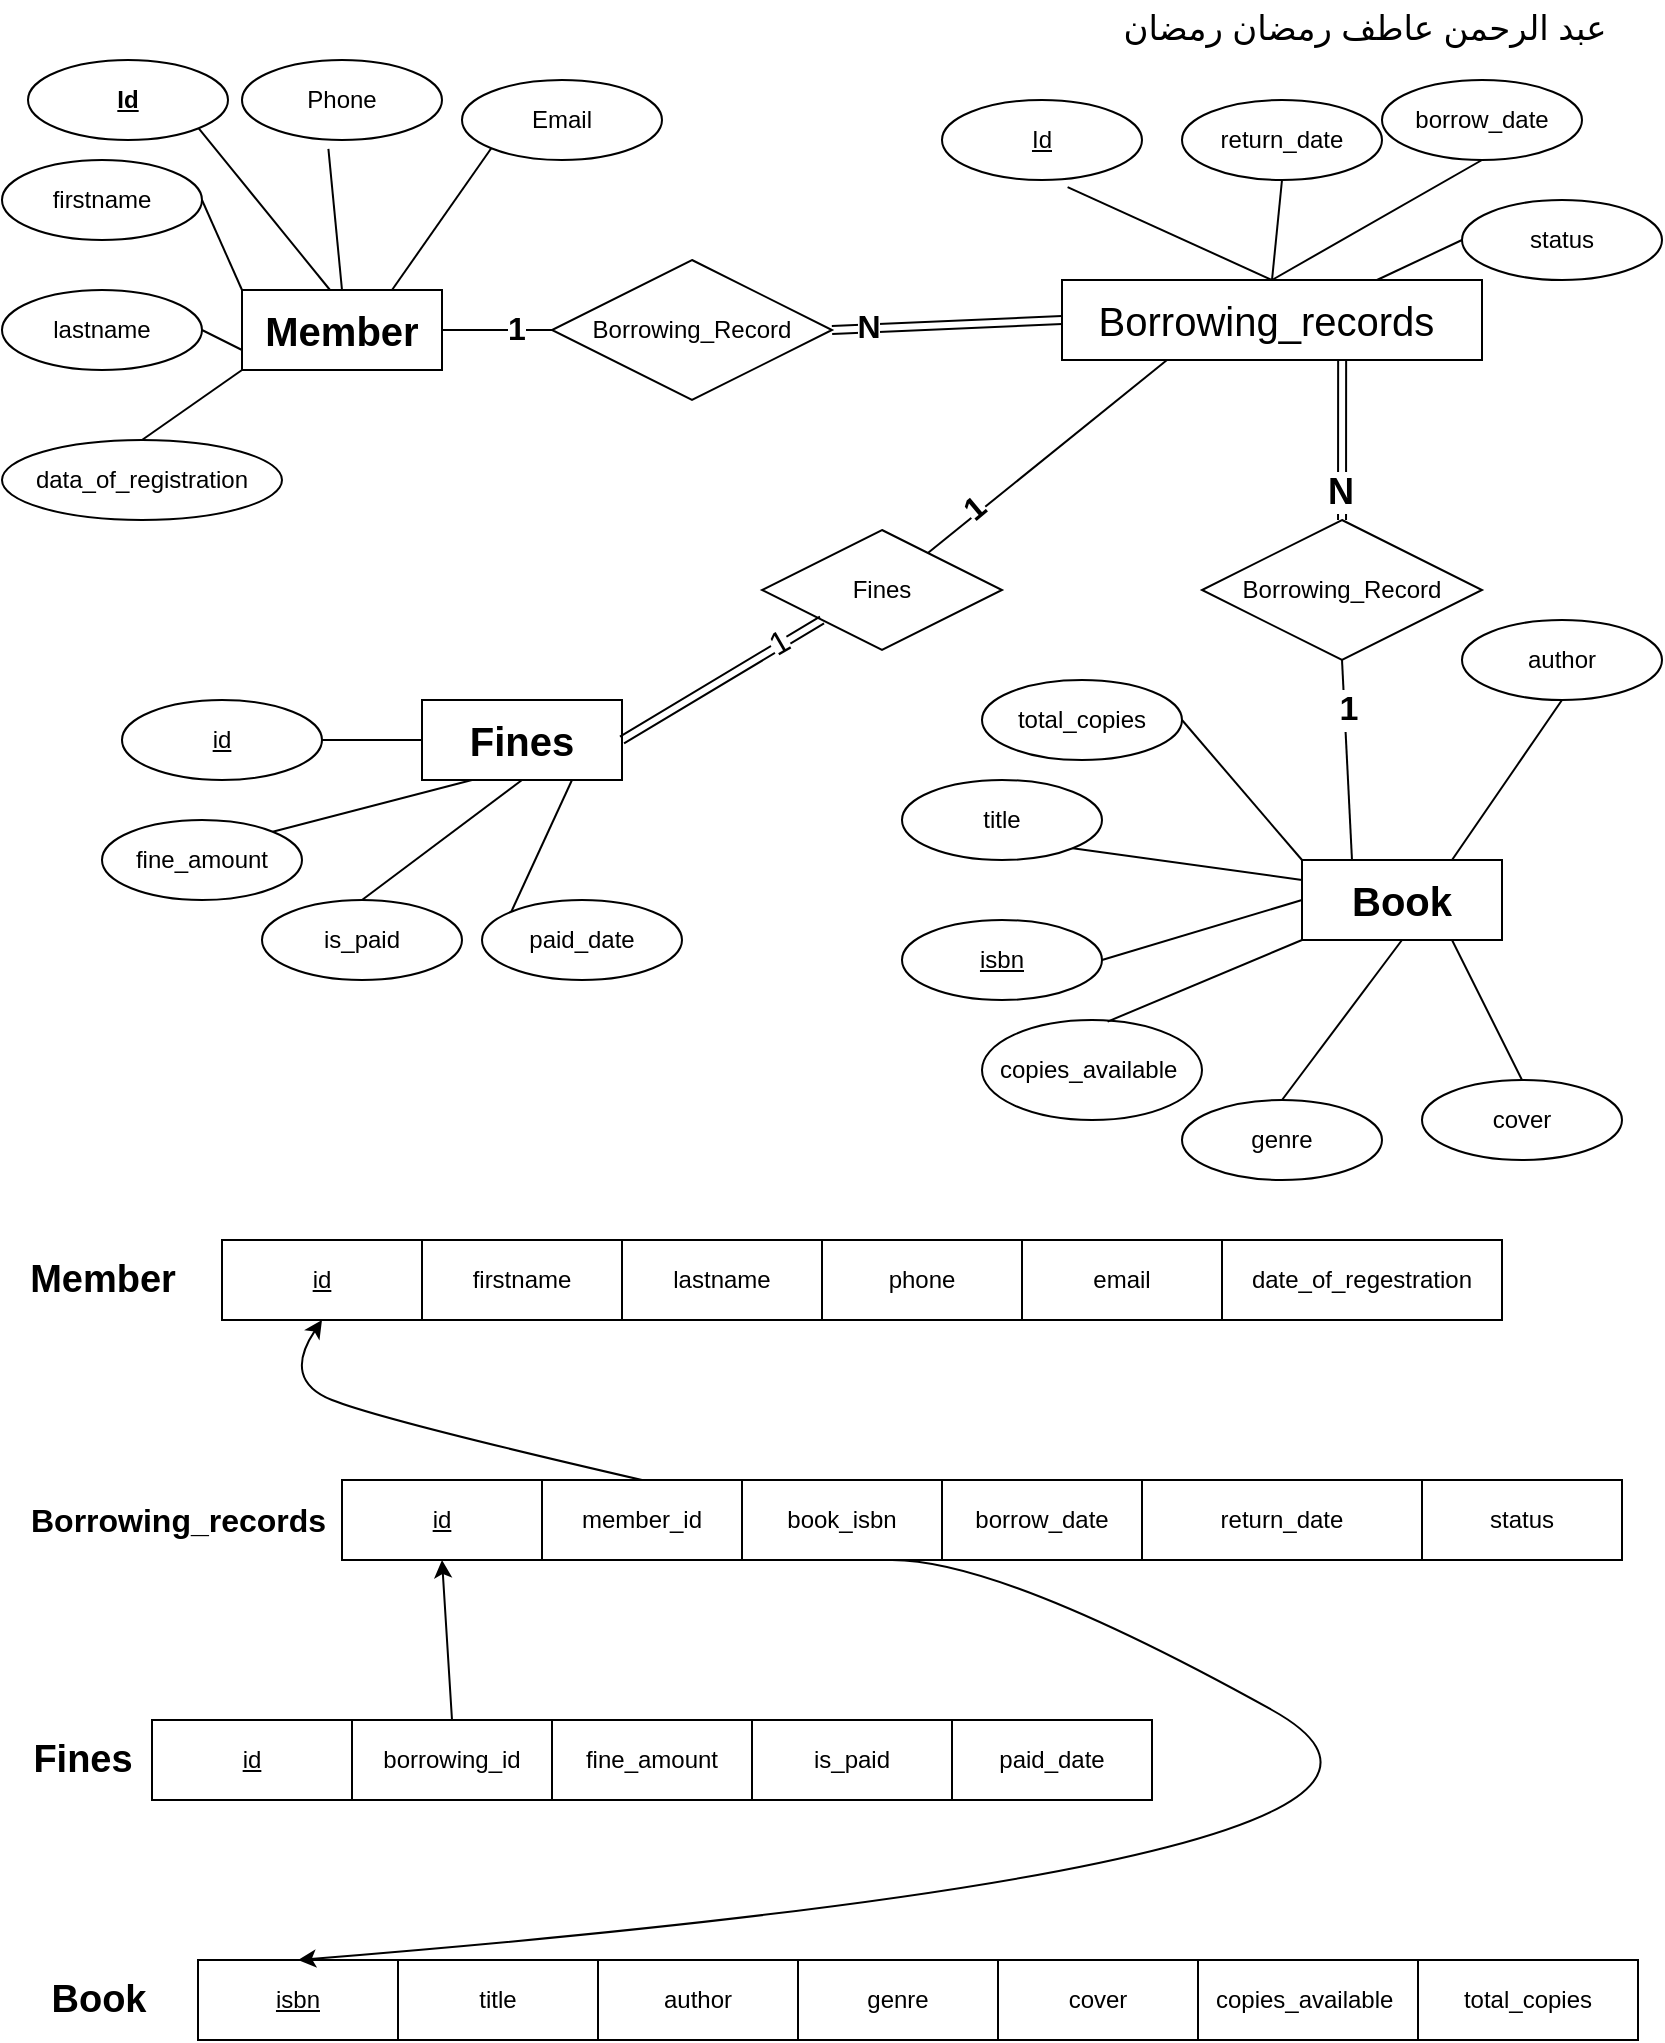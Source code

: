 <mxfile version="25.0.2">
  <diagram name="Page-1" id="QNCCJMBcyOuxx_6FLKVk">
    <mxGraphModel dx="1050" dy="629" grid="1" gridSize="10" guides="1" tooltips="1" connect="1" arrows="1" fold="1" page="1" pageScale="1" pageWidth="850" pageHeight="1100" math="0" shadow="0">
      <root>
        <mxCell id="0" />
        <mxCell id="1" parent="0" />
        <mxCell id="uxk_E3VfZ14eT021Ah-2-1" value="Member" style="whiteSpace=wrap;html=1;align=center;fontStyle=1;fontSize=20;" parent="1" vertex="1">
          <mxGeometry x="130" y="145" width="100" height="40" as="geometry" />
        </mxCell>
        <mxCell id="uxk_E3VfZ14eT021Ah-2-2" value="&lt;b style=&quot;&quot;&gt;&lt;u style=&quot;&quot;&gt;&lt;font&gt;Id&lt;/font&gt;&lt;/u&gt;&lt;/b&gt;" style="ellipse;whiteSpace=wrap;html=1;align=center;" parent="1" vertex="1">
          <mxGeometry x="23" y="30" width="100" height="40" as="geometry" />
        </mxCell>
        <mxCell id="uxk_E3VfZ14eT021Ah-2-3" value="firstname" style="ellipse;whiteSpace=wrap;html=1;align=center;" parent="1" vertex="1">
          <mxGeometry x="10" y="80" width="100" height="40" as="geometry" />
        </mxCell>
        <mxCell id="uxk_E3VfZ14eT021Ah-2-5" value="lastname" style="ellipse;whiteSpace=wrap;html=1;align=center;" parent="1" vertex="1">
          <mxGeometry x="10" y="145" width="100" height="40" as="geometry" />
        </mxCell>
        <mxCell id="uxk_E3VfZ14eT021Ah-2-9" value="Phone" style="ellipse;whiteSpace=wrap;html=1;align=center;" parent="1" vertex="1">
          <mxGeometry x="130" y="30" width="100" height="40" as="geometry" />
        </mxCell>
        <mxCell id="uxk_E3VfZ14eT021Ah-2-10" value="Email" style="ellipse;whiteSpace=wrap;html=1;align=center;" parent="1" vertex="1">
          <mxGeometry x="240" y="40" width="100" height="40" as="geometry" />
        </mxCell>
        <mxCell id="uxk_E3VfZ14eT021Ah-2-11" value="data_of_registration" style="ellipse;whiteSpace=wrap;html=1;align=center;" parent="1" vertex="1">
          <mxGeometry x="10" y="220" width="140" height="40" as="geometry" />
        </mxCell>
        <mxCell id="uxk_E3VfZ14eT021Ah-2-13" value="" style="endArrow=none;html=1;rounded=0;exitX=0;exitY=1;exitDx=0;exitDy=0;entryX=0.5;entryY=0;entryDx=0;entryDy=0;" parent="1" source="uxk_E3VfZ14eT021Ah-2-1" target="uxk_E3VfZ14eT021Ah-2-11" edge="1">
          <mxGeometry width="50" height="50" relative="1" as="geometry">
            <mxPoint x="400" y="170" as="sourcePoint" />
            <mxPoint x="450" y="120" as="targetPoint" />
          </mxGeometry>
        </mxCell>
        <mxCell id="uxk_E3VfZ14eT021Ah-2-14" value="" style="endArrow=none;html=1;rounded=0;exitX=1;exitY=0.5;exitDx=0;exitDy=0;entryX=0;entryY=0.75;entryDx=0;entryDy=0;" parent="1" source="uxk_E3VfZ14eT021Ah-2-5" target="uxk_E3VfZ14eT021Ah-2-1" edge="1">
          <mxGeometry width="50" height="50" relative="1" as="geometry">
            <mxPoint x="400" y="170" as="sourcePoint" />
            <mxPoint x="450" y="120" as="targetPoint" />
          </mxGeometry>
        </mxCell>
        <mxCell id="uxk_E3VfZ14eT021Ah-2-15" value="" style="endArrow=none;html=1;rounded=0;entryX=1;entryY=0.5;entryDx=0;entryDy=0;exitX=0;exitY=0;exitDx=0;exitDy=0;" parent="1" source="uxk_E3VfZ14eT021Ah-2-1" target="uxk_E3VfZ14eT021Ah-2-3" edge="1">
          <mxGeometry width="50" height="50" relative="1" as="geometry">
            <mxPoint x="400" y="170" as="sourcePoint" />
            <mxPoint x="450" y="120" as="targetPoint" />
          </mxGeometry>
        </mxCell>
        <mxCell id="uxk_E3VfZ14eT021Ah-2-16" value="" style="endArrow=none;html=1;rounded=0;exitX=1;exitY=1;exitDx=0;exitDy=0;entryX=0.44;entryY=0;entryDx=0;entryDy=0;entryPerimeter=0;" parent="1" source="uxk_E3VfZ14eT021Ah-2-2" target="uxk_E3VfZ14eT021Ah-2-1" edge="1">
          <mxGeometry width="50" height="50" relative="1" as="geometry">
            <mxPoint x="400" y="170" as="sourcePoint" />
            <mxPoint x="450" y="120" as="targetPoint" />
          </mxGeometry>
        </mxCell>
        <mxCell id="uxk_E3VfZ14eT021Ah-2-17" value="" style="endArrow=none;html=1;rounded=0;entryX=0.432;entryY=1.11;entryDx=0;entryDy=0;entryPerimeter=0;exitX=0.5;exitY=0;exitDx=0;exitDy=0;" parent="1" source="uxk_E3VfZ14eT021Ah-2-1" target="uxk_E3VfZ14eT021Ah-2-9" edge="1">
          <mxGeometry width="50" height="50" relative="1" as="geometry">
            <mxPoint x="400" y="170" as="sourcePoint" />
            <mxPoint x="450" y="120" as="targetPoint" />
          </mxGeometry>
        </mxCell>
        <mxCell id="uxk_E3VfZ14eT021Ah-2-18" value="" style="endArrow=none;html=1;rounded=0;entryX=0;entryY=1;entryDx=0;entryDy=0;exitX=0.75;exitY=0;exitDx=0;exitDy=0;" parent="1" source="uxk_E3VfZ14eT021Ah-2-1" target="uxk_E3VfZ14eT021Ah-2-10" edge="1">
          <mxGeometry width="50" height="50" relative="1" as="geometry">
            <mxPoint x="400" y="170" as="sourcePoint" />
            <mxPoint x="450" y="120" as="targetPoint" />
          </mxGeometry>
        </mxCell>
        <mxCell id="uxk_E3VfZ14eT021Ah-2-32" value="Book" style="whiteSpace=wrap;html=1;align=center;fontStyle=1;fontSize=20;" parent="1" vertex="1">
          <mxGeometry x="660" y="430" width="100" height="40" as="geometry" />
        </mxCell>
        <mxCell id="uxk_E3VfZ14eT021Ah-2-33" value="isbn" style="ellipse;whiteSpace=wrap;html=1;align=center;fontStyle=4;" parent="1" vertex="1">
          <mxGeometry x="460" y="460" width="100" height="40" as="geometry" />
        </mxCell>
        <mxCell id="uxk_E3VfZ14eT021Ah-2-35" value="title" style="ellipse;whiteSpace=wrap;html=1;align=center;" parent="1" vertex="1">
          <mxGeometry x="460" y="390" width="100" height="40" as="geometry" />
        </mxCell>
        <mxCell id="uxk_E3VfZ14eT021Ah-2-36" value="author" style="ellipse;whiteSpace=wrap;html=1;align=center;" parent="1" vertex="1">
          <mxGeometry x="740" y="310" width="100" height="40" as="geometry" />
        </mxCell>
        <mxCell id="uxk_E3VfZ14eT021Ah-2-37" value="genre" style="ellipse;whiteSpace=wrap;html=1;align=center;" parent="1" vertex="1">
          <mxGeometry x="600" y="550" width="100" height="40" as="geometry" />
        </mxCell>
        <mxCell id="uxk_E3VfZ14eT021Ah-2-38" value="cover" style="ellipse;whiteSpace=wrap;html=1;align=center;" parent="1" vertex="1">
          <mxGeometry x="720" y="540" width="100" height="40" as="geometry" />
        </mxCell>
        <mxCell id="uxk_E3VfZ14eT021Ah-2-39" value="copies_available&amp;nbsp;" style="ellipse;whiteSpace=wrap;html=1;align=center;" parent="1" vertex="1">
          <mxGeometry x="500" y="510" width="110" height="50" as="geometry" />
        </mxCell>
        <mxCell id="uxk_E3VfZ14eT021Ah-2-40" value="total_copies" style="ellipse;whiteSpace=wrap;html=1;align=center;" parent="1" vertex="1">
          <mxGeometry x="500" y="340" width="100" height="40" as="geometry" />
        </mxCell>
        <mxCell id="uxk_E3VfZ14eT021Ah-2-41" value="" style="endArrow=none;html=1;rounded=0;entryX=0.5;entryY=0;entryDx=0;entryDy=0;exitX=0.75;exitY=1;exitDx=0;exitDy=0;" parent="1" source="uxk_E3VfZ14eT021Ah-2-32" target="uxk_E3VfZ14eT021Ah-2-38" edge="1">
          <mxGeometry width="50" height="50" relative="1" as="geometry">
            <mxPoint x="450" y="290" as="sourcePoint" />
            <mxPoint x="500" y="240" as="targetPoint" />
          </mxGeometry>
        </mxCell>
        <mxCell id="uxk_E3VfZ14eT021Ah-2-42" value="" style="endArrow=none;html=1;rounded=0;entryX=0.5;entryY=0;entryDx=0;entryDy=0;exitX=0.5;exitY=1;exitDx=0;exitDy=0;" parent="1" source="uxk_E3VfZ14eT021Ah-2-32" target="uxk_E3VfZ14eT021Ah-2-37" edge="1">
          <mxGeometry width="50" height="50" relative="1" as="geometry">
            <mxPoint x="450" y="290" as="sourcePoint" />
            <mxPoint x="500" y="240" as="targetPoint" />
          </mxGeometry>
        </mxCell>
        <mxCell id="uxk_E3VfZ14eT021Ah-2-43" value="" style="endArrow=none;html=1;rounded=0;entryX=0.5;entryY=1;entryDx=0;entryDy=0;exitX=0.75;exitY=0;exitDx=0;exitDy=0;" parent="1" source="uxk_E3VfZ14eT021Ah-2-32" target="uxk_E3VfZ14eT021Ah-2-36" edge="1">
          <mxGeometry width="50" height="50" relative="1" as="geometry">
            <mxPoint x="730" y="428" as="sourcePoint" />
            <mxPoint x="500" y="240" as="targetPoint" />
          </mxGeometry>
        </mxCell>
        <mxCell id="uxk_E3VfZ14eT021Ah-2-44" value="" style="endArrow=none;html=1;rounded=0;entryX=1;entryY=0.5;entryDx=0;entryDy=0;exitX=0;exitY=0.5;exitDx=0;exitDy=0;" parent="1" source="uxk_E3VfZ14eT021Ah-2-32" target="uxk_E3VfZ14eT021Ah-2-33" edge="1">
          <mxGeometry width="50" height="50" relative="1" as="geometry">
            <mxPoint x="450" y="290" as="sourcePoint" />
            <mxPoint x="500" y="240" as="targetPoint" />
          </mxGeometry>
        </mxCell>
        <mxCell id="uxk_E3VfZ14eT021Ah-2-45" value="" style="endArrow=none;html=1;rounded=0;entryX=1;entryY=1;entryDx=0;entryDy=0;exitX=0;exitY=0.25;exitDx=0;exitDy=0;" parent="1" source="uxk_E3VfZ14eT021Ah-2-32" target="uxk_E3VfZ14eT021Ah-2-35" edge="1">
          <mxGeometry width="50" height="50" relative="1" as="geometry">
            <mxPoint x="450" y="290" as="sourcePoint" />
            <mxPoint x="500" y="240" as="targetPoint" />
          </mxGeometry>
        </mxCell>
        <mxCell id="uxk_E3VfZ14eT021Ah-2-46" value="" style="endArrow=none;html=1;rounded=0;entryX=1;entryY=0.5;entryDx=0;entryDy=0;exitX=0;exitY=0;exitDx=0;exitDy=0;" parent="1" source="uxk_E3VfZ14eT021Ah-2-32" target="uxk_E3VfZ14eT021Ah-2-40" edge="1">
          <mxGeometry width="50" height="50" relative="1" as="geometry">
            <mxPoint x="450" y="290" as="sourcePoint" />
            <mxPoint x="500" y="240" as="targetPoint" />
          </mxGeometry>
        </mxCell>
        <mxCell id="uxk_E3VfZ14eT021Ah-2-47" value="" style="endArrow=none;html=1;rounded=0;entryX=0;entryY=1;entryDx=0;entryDy=0;exitX=0.571;exitY=0.016;exitDx=0;exitDy=0;exitPerimeter=0;" parent="1" source="uxk_E3VfZ14eT021Ah-2-39" target="uxk_E3VfZ14eT021Ah-2-32" edge="1">
          <mxGeometry width="50" height="50" relative="1" as="geometry">
            <mxPoint x="450" y="290" as="sourcePoint" />
            <mxPoint x="500" y="240" as="targetPoint" />
          </mxGeometry>
        </mxCell>
        <mxCell id="uxk_E3VfZ14eT021Ah-2-48" value="&lt;span style=&quot;font-size: 20px;&quot;&gt;Borrowing_records&amp;nbsp;&lt;/span&gt;" style="whiteSpace=wrap;html=1;align=center;" parent="1" vertex="1">
          <mxGeometry x="540" y="140" width="210" height="40" as="geometry" />
        </mxCell>
        <mxCell id="uxk_E3VfZ14eT021Ah-2-49" value="Id" style="ellipse;whiteSpace=wrap;html=1;align=center;fontStyle=4;" parent="1" vertex="1">
          <mxGeometry x="480" y="50" width="100" height="40" as="geometry" />
        </mxCell>
        <mxCell id="uxk_E3VfZ14eT021Ah-2-50" value="borrow_date" style="ellipse;whiteSpace=wrap;html=1;align=center;" parent="1" vertex="1">
          <mxGeometry x="700" y="40" width="100" height="40" as="geometry" />
        </mxCell>
        <mxCell id="uxk_E3VfZ14eT021Ah-2-51" value="return_date" style="ellipse;whiteSpace=wrap;html=1;align=center;" parent="1" vertex="1">
          <mxGeometry x="600" y="50" width="100" height="40" as="geometry" />
        </mxCell>
        <mxCell id="uxk_E3VfZ14eT021Ah-2-52" value="status" style="ellipse;whiteSpace=wrap;html=1;align=center;" parent="1" vertex="1">
          <mxGeometry x="740" y="100" width="100" height="40" as="geometry" />
        </mxCell>
        <mxCell id="uxk_E3VfZ14eT021Ah-2-53" value="" style="endArrow=none;html=1;rounded=0;exitX=0.5;exitY=1;exitDx=0;exitDy=0;entryX=0.5;entryY=0;entryDx=0;entryDy=0;" parent="1" source="uxk_E3VfZ14eT021Ah-2-50" target="uxk_E3VfZ14eT021Ah-2-48" edge="1">
          <mxGeometry width="50" height="50" relative="1" as="geometry">
            <mxPoint x="450" y="290" as="sourcePoint" />
            <mxPoint x="500" y="240" as="targetPoint" />
          </mxGeometry>
        </mxCell>
        <mxCell id="uxk_E3VfZ14eT021Ah-2-54" value="" style="endArrow=none;html=1;rounded=0;entryX=0.5;entryY=1;entryDx=0;entryDy=0;exitX=0.5;exitY=0;exitDx=0;exitDy=0;" parent="1" source="uxk_E3VfZ14eT021Ah-2-48" target="uxk_E3VfZ14eT021Ah-2-51" edge="1">
          <mxGeometry width="50" height="50" relative="1" as="geometry">
            <mxPoint x="500" y="240" as="sourcePoint" />
            <mxPoint x="500" y="240" as="targetPoint" />
          </mxGeometry>
        </mxCell>
        <mxCell id="uxk_E3VfZ14eT021Ah-2-55" value="" style="endArrow=none;html=1;rounded=0;exitX=0;exitY=0.5;exitDx=0;exitDy=0;entryX=0.75;entryY=0;entryDx=0;entryDy=0;" parent="1" source="uxk_E3VfZ14eT021Ah-2-52" target="uxk_E3VfZ14eT021Ah-2-48" edge="1">
          <mxGeometry width="50" height="50" relative="1" as="geometry">
            <mxPoint x="450" y="290" as="sourcePoint" />
            <mxPoint x="500" y="290" as="targetPoint" />
          </mxGeometry>
        </mxCell>
        <mxCell id="uxk_E3VfZ14eT021Ah-2-56" value="" style="endArrow=none;html=1;rounded=0;entryX=0.628;entryY=1.09;entryDx=0;entryDy=0;entryPerimeter=0;exitX=0.5;exitY=0;exitDx=0;exitDy=0;" parent="1" source="uxk_E3VfZ14eT021Ah-2-48" target="uxk_E3VfZ14eT021Ah-2-49" edge="1">
          <mxGeometry width="50" height="50" relative="1" as="geometry">
            <mxPoint x="450" y="290" as="sourcePoint" />
            <mxPoint x="500" y="240" as="targetPoint" />
          </mxGeometry>
        </mxCell>
        <mxCell id="uxk_E3VfZ14eT021Ah-2-57" value="Borrowing_Record" style="shape=rhombus;perimeter=rhombusPerimeter;whiteSpace=wrap;html=1;align=center;" parent="1" vertex="1">
          <mxGeometry x="285" y="130" width="140" height="70" as="geometry" />
        </mxCell>
        <mxCell id="uxk_E3VfZ14eT021Ah-2-58" value="" style="endArrow=none;html=1;rounded=0;exitX=1;exitY=0.5;exitDx=0;exitDy=0;entryX=0;entryY=0.5;entryDx=0;entryDy=0;" parent="1" source="uxk_E3VfZ14eT021Ah-2-1" target="uxk_E3VfZ14eT021Ah-2-57" edge="1">
          <mxGeometry relative="1" as="geometry">
            <mxPoint x="400" y="340" as="sourcePoint" />
            <mxPoint x="560" y="340" as="targetPoint" />
          </mxGeometry>
        </mxCell>
        <mxCell id="uxk_E3VfZ14eT021Ah-2-87" value="&lt;font style=&quot;font-size: 16px;&quot;&gt;&lt;b&gt;1&lt;/b&gt;&lt;/font&gt;" style="edgeLabel;html=1;align=center;verticalAlign=middle;resizable=0;points=[];" parent="uxk_E3VfZ14eT021Ah-2-58" vertex="1" connectable="0">
          <mxGeometry x="0.338" y="1" relative="1" as="geometry">
            <mxPoint as="offset" />
          </mxGeometry>
        </mxCell>
        <mxCell id="uxk_E3VfZ14eT021Ah-2-60" value="" style="shape=link;html=1;rounded=0;exitX=0;exitY=0.5;exitDx=0;exitDy=0;entryX=1;entryY=0.5;entryDx=0;entryDy=0;" parent="1" source="uxk_E3VfZ14eT021Ah-2-48" target="uxk_E3VfZ14eT021Ah-2-57" edge="1">
          <mxGeometry relative="1" as="geometry">
            <mxPoint x="400" y="330" as="sourcePoint" />
            <mxPoint x="560" y="330" as="targetPoint" />
          </mxGeometry>
        </mxCell>
        <mxCell id="uxk_E3VfZ14eT021Ah-2-86" value="&lt;font style=&quot;font-size: 16px;&quot;&gt;&lt;b&gt;N&lt;/b&gt;&lt;/font&gt;" style="edgeLabel;html=1;align=center;verticalAlign=middle;resizable=0;points=[];" parent="uxk_E3VfZ14eT021Ah-2-60" vertex="1" connectable="0">
          <mxGeometry x="0.689" y="-1" relative="1" as="geometry">
            <mxPoint as="offset" />
          </mxGeometry>
        </mxCell>
        <mxCell id="uxk_E3VfZ14eT021Ah-2-62" value="Borrowing_Record" style="shape=rhombus;perimeter=rhombusPerimeter;whiteSpace=wrap;html=1;align=center;direction=east;" parent="1" vertex="1">
          <mxGeometry x="610" y="260" width="140" height="70" as="geometry" />
        </mxCell>
        <mxCell id="uxk_E3VfZ14eT021Ah-2-64" value="" style="resizable=0;html=1;whiteSpace=wrap;align=right;verticalAlign=bottom;rotation=95;" parent="1" connectable="0" vertex="1">
          <mxGeometry x="660.004" y="249.999" as="geometry" />
        </mxCell>
        <mxCell id="uxk_E3VfZ14eT021Ah-2-65" value="" style="endArrow=none;html=1;rounded=0;entryX=0.25;entryY=0;entryDx=0;entryDy=0;exitX=0.5;exitY=1;exitDx=0;exitDy=0;" parent="1" source="uxk_E3VfZ14eT021Ah-2-62" target="uxk_E3VfZ14eT021Ah-2-32" edge="1">
          <mxGeometry relative="1" as="geometry">
            <mxPoint x="702.5" y="280" as="sourcePoint" />
            <mxPoint x="737.5" y="182.5" as="targetPoint" />
          </mxGeometry>
        </mxCell>
        <mxCell id="uxk_E3VfZ14eT021Ah-2-89" value="&lt;font style=&quot;font-size: 17px;&quot;&gt;&lt;b&gt;1&lt;/b&gt;&lt;/font&gt;" style="edgeLabel;html=1;align=center;verticalAlign=middle;resizable=0;points=[];" parent="uxk_E3VfZ14eT021Ah-2-65" vertex="1" connectable="0">
          <mxGeometry x="-0.502" y="2" relative="1" as="geometry">
            <mxPoint as="offset" />
          </mxGeometry>
        </mxCell>
        <mxCell id="uxk_E3VfZ14eT021Ah-2-66" value="" style="shape=link;html=1;rounded=0;exitX=0.667;exitY=1;exitDx=0;exitDy=0;exitPerimeter=0;" parent="1" source="uxk_E3VfZ14eT021Ah-2-48" target="uxk_E3VfZ14eT021Ah-2-62" edge="1">
          <mxGeometry relative="1" as="geometry">
            <mxPoint x="400" y="290" as="sourcePoint" />
            <mxPoint x="560" y="290" as="targetPoint" />
          </mxGeometry>
        </mxCell>
        <mxCell id="uxk_E3VfZ14eT021Ah-2-88" value="&lt;font style=&quot;font-size: 18px;&quot;&gt;&lt;b&gt;N&lt;/b&gt;&lt;/font&gt;" style="edgeLabel;html=1;align=center;verticalAlign=middle;resizable=0;points=[];" parent="uxk_E3VfZ14eT021Ah-2-66" vertex="1" connectable="0">
          <mxGeometry x="0.645" y="-1" relative="1" as="geometry">
            <mxPoint as="offset" />
          </mxGeometry>
        </mxCell>
        <mxCell id="uxk_E3VfZ14eT021Ah-2-68" value="Fines" style="whiteSpace=wrap;html=1;align=center;fontStyle=1;fontSize=20;" parent="1" vertex="1">
          <mxGeometry x="220" y="350" width="100" height="40" as="geometry" />
        </mxCell>
        <mxCell id="uxk_E3VfZ14eT021Ah-2-69" value="id" style="ellipse;whiteSpace=wrap;html=1;align=center;fontStyle=4;" parent="1" vertex="1">
          <mxGeometry x="70" y="350" width="100" height="40" as="geometry" />
        </mxCell>
        <mxCell id="uxk_E3VfZ14eT021Ah-2-71" value="paid_date" style="ellipse;whiteSpace=wrap;html=1;align=center;" parent="1" vertex="1">
          <mxGeometry x="250" y="450" width="100" height="40" as="geometry" />
        </mxCell>
        <mxCell id="uxk_E3VfZ14eT021Ah-2-72" value="is_paid" style="ellipse;whiteSpace=wrap;html=1;align=center;" parent="1" vertex="1">
          <mxGeometry x="140" y="450" width="100" height="40" as="geometry" />
        </mxCell>
        <mxCell id="uxk_E3VfZ14eT021Ah-2-73" value="fine_amount" style="ellipse;whiteSpace=wrap;html=1;align=center;" parent="1" vertex="1">
          <mxGeometry x="60" y="410" width="100" height="40" as="geometry" />
        </mxCell>
        <mxCell id="uxk_E3VfZ14eT021Ah-2-74" value="" style="endArrow=none;html=1;rounded=0;entryX=0;entryY=0;entryDx=0;entryDy=0;exitX=0.75;exitY=1;exitDx=0;exitDy=0;" parent="1" source="uxk_E3VfZ14eT021Ah-2-68" target="uxk_E3VfZ14eT021Ah-2-71" edge="1">
          <mxGeometry width="50" height="50" relative="1" as="geometry">
            <mxPoint x="430" y="380" as="sourcePoint" />
            <mxPoint x="480" y="330" as="targetPoint" />
          </mxGeometry>
        </mxCell>
        <mxCell id="uxk_E3VfZ14eT021Ah-2-75" value="" style="endArrow=none;html=1;rounded=0;entryX=0.5;entryY=0;entryDx=0;entryDy=0;exitX=0.5;exitY=1;exitDx=0;exitDy=0;" parent="1" source="uxk_E3VfZ14eT021Ah-2-68" target="uxk_E3VfZ14eT021Ah-2-72" edge="1">
          <mxGeometry width="50" height="50" relative="1" as="geometry">
            <mxPoint x="430" y="380" as="sourcePoint" />
            <mxPoint x="480" y="330" as="targetPoint" />
          </mxGeometry>
        </mxCell>
        <mxCell id="uxk_E3VfZ14eT021Ah-2-76" value="" style="endArrow=none;html=1;rounded=0;entryX=0.25;entryY=1;entryDx=0;entryDy=0;exitX=1;exitY=0;exitDx=0;exitDy=0;" parent="1" source="uxk_E3VfZ14eT021Ah-2-73" target="uxk_E3VfZ14eT021Ah-2-68" edge="1">
          <mxGeometry width="50" height="50" relative="1" as="geometry">
            <mxPoint x="120" y="440" as="sourcePoint" />
            <mxPoint x="480" y="330" as="targetPoint" />
          </mxGeometry>
        </mxCell>
        <mxCell id="uxk_E3VfZ14eT021Ah-2-77" value="" style="endArrow=none;html=1;rounded=0;exitX=1;exitY=0.5;exitDx=0;exitDy=0;entryX=0;entryY=0.5;entryDx=0;entryDy=0;" parent="1" source="uxk_E3VfZ14eT021Ah-2-69" target="uxk_E3VfZ14eT021Ah-2-68" edge="1">
          <mxGeometry width="50" height="50" relative="1" as="geometry">
            <mxPoint x="430" y="380" as="sourcePoint" />
            <mxPoint x="480" y="330" as="targetPoint" />
          </mxGeometry>
        </mxCell>
        <mxCell id="uxk_E3VfZ14eT021Ah-2-79" value="Fines" style="shape=rhombus;perimeter=rhombusPerimeter;whiteSpace=wrap;html=1;align=center;" parent="1" vertex="1">
          <mxGeometry x="390" y="265" width="120" height="60" as="geometry" />
        </mxCell>
        <mxCell id="uxk_E3VfZ14eT021Ah-2-80" value="" style="shape=link;html=1;rounded=0;exitX=1;exitY=0.5;exitDx=0;exitDy=0;entryX=0;entryY=1;entryDx=0;entryDy=0;" parent="1" source="uxk_E3VfZ14eT021Ah-2-68" target="uxk_E3VfZ14eT021Ah-2-79" edge="1">
          <mxGeometry relative="1" as="geometry">
            <mxPoint x="380" y="350" as="sourcePoint" />
            <mxPoint x="540" y="350" as="targetPoint" />
          </mxGeometry>
        </mxCell>
        <mxCell id="uxk_E3VfZ14eT021Ah-2-85" value="&lt;font style=&quot;font-size: 16px;&quot;&gt;1&lt;/font&gt;" style="edgeLabel;html=1;align=center;verticalAlign=middle;resizable=0;points=[];rotation=-30;" parent="uxk_E3VfZ14eT021Ah-2-80" vertex="1" connectable="0">
          <mxGeometry x="0.575" y="2" relative="1" as="geometry">
            <mxPoint as="offset" />
          </mxGeometry>
        </mxCell>
        <mxCell id="uxk_E3VfZ14eT021Ah-2-82" value="" style="endArrow=none;html=1;rounded=0;entryX=0.25;entryY=1;entryDx=0;entryDy=0;" parent="1" source="uxk_E3VfZ14eT021Ah-2-79" target="uxk_E3VfZ14eT021Ah-2-48" edge="1">
          <mxGeometry relative="1" as="geometry">
            <mxPoint x="380" y="350" as="sourcePoint" />
            <mxPoint x="540" y="350" as="targetPoint" />
          </mxGeometry>
        </mxCell>
        <mxCell id="uxk_E3VfZ14eT021Ah-2-83" value="&lt;font style=&quot;font-size: 16px;&quot;&gt;&lt;b&gt;1&lt;/b&gt;&lt;/font&gt;" style="edgeLabel;html=1;align=center;verticalAlign=middle;resizable=0;points=[];rotation=-40;" parent="uxk_E3VfZ14eT021Ah-2-82" vertex="1" connectable="0">
          <mxGeometry x="-0.592" y="3" relative="1" as="geometry">
            <mxPoint as="offset" />
          </mxGeometry>
        </mxCell>
        <mxCell id="HvZVKasFMbsZxbUhYF04-1" value="&lt;u&gt;id&lt;/u&gt;" style="whiteSpace=wrap;html=1;align=center;" vertex="1" parent="1">
          <mxGeometry x="120" y="620" width="100" height="40" as="geometry" />
        </mxCell>
        <mxCell id="HvZVKasFMbsZxbUhYF04-2" value="&lt;font style=&quot;font-size: 19px;&quot;&gt;&lt;b&gt;Member&lt;/b&gt;&lt;/font&gt;" style="text;html=1;align=center;verticalAlign=middle;resizable=0;points=[];autosize=1;strokeColor=none;fillColor=none;" vertex="1" parent="1">
          <mxGeometry x="10" y="620" width="100" height="40" as="geometry" />
        </mxCell>
        <mxCell id="HvZVKasFMbsZxbUhYF04-5" value="firstname" style="whiteSpace=wrap;html=1;align=center;" vertex="1" parent="1">
          <mxGeometry x="220" y="620" width="100" height="40" as="geometry" />
        </mxCell>
        <mxCell id="HvZVKasFMbsZxbUhYF04-6" value="lastname" style="whiteSpace=wrap;html=1;align=center;" vertex="1" parent="1">
          <mxGeometry x="320" y="620" width="100" height="40" as="geometry" />
        </mxCell>
        <mxCell id="HvZVKasFMbsZxbUhYF04-7" value="phone" style="whiteSpace=wrap;html=1;align=center;" vertex="1" parent="1">
          <mxGeometry x="420" y="620" width="100" height="40" as="geometry" />
        </mxCell>
        <mxCell id="HvZVKasFMbsZxbUhYF04-8" value="email" style="whiteSpace=wrap;html=1;align=center;" vertex="1" parent="1">
          <mxGeometry x="520" y="620" width="100" height="40" as="geometry" />
        </mxCell>
        <mxCell id="HvZVKasFMbsZxbUhYF04-10" value="date_of_regestration" style="whiteSpace=wrap;html=1;align=center;" vertex="1" parent="1">
          <mxGeometry x="620" y="620" width="140" height="40" as="geometry" />
        </mxCell>
        <mxCell id="HvZVKasFMbsZxbUhYF04-12" value="&lt;font style=&quot;font-size: 16px;&quot;&gt;&lt;b&gt;Borrowing_records&amp;nbsp;&lt;/b&gt;&lt;/font&gt;" style="text;html=1;align=center;verticalAlign=middle;resizable=0;points=[];autosize=1;strokeColor=none;fillColor=none;" vertex="1" parent="1">
          <mxGeometry x="10" y="745" width="180" height="30" as="geometry" />
        </mxCell>
        <mxCell id="HvZVKasFMbsZxbUhYF04-13" value="&lt;u&gt;id&lt;/u&gt;" style="whiteSpace=wrap;html=1;align=center;" vertex="1" parent="1">
          <mxGeometry x="180" y="740" width="100" height="40" as="geometry" />
        </mxCell>
        <mxCell id="HvZVKasFMbsZxbUhYF04-14" value="member_id" style="whiteSpace=wrap;html=1;align=center;" vertex="1" parent="1">
          <mxGeometry x="280" y="740" width="100" height="40" as="geometry" />
        </mxCell>
        <mxCell id="HvZVKasFMbsZxbUhYF04-15" value="book_isbn" style="whiteSpace=wrap;html=1;align=center;" vertex="1" parent="1">
          <mxGeometry x="380" y="740" width="100" height="40" as="geometry" />
        </mxCell>
        <mxCell id="HvZVKasFMbsZxbUhYF04-16" value="borrow_date" style="whiteSpace=wrap;html=1;align=center;" vertex="1" parent="1">
          <mxGeometry x="480" y="740" width="100" height="40" as="geometry" />
        </mxCell>
        <mxCell id="HvZVKasFMbsZxbUhYF04-17" value="return_date" style="whiteSpace=wrap;html=1;align=center;" vertex="1" parent="1">
          <mxGeometry x="580" y="740" width="140" height="40" as="geometry" />
        </mxCell>
        <mxCell id="HvZVKasFMbsZxbUhYF04-19" value="status" style="whiteSpace=wrap;html=1;align=center;" vertex="1" parent="1">
          <mxGeometry x="720" y="740" width="100" height="40" as="geometry" />
        </mxCell>
        <mxCell id="HvZVKasFMbsZxbUhYF04-20" value="&lt;u&gt;isbn&lt;/u&gt;" style="whiteSpace=wrap;html=1;align=center;" vertex="1" parent="1">
          <mxGeometry x="108" y="980" width="100" height="40" as="geometry" />
        </mxCell>
        <mxCell id="HvZVKasFMbsZxbUhYF04-21" value="&lt;font style=&quot;font-size: 19px;&quot;&gt;&lt;b&gt;Book&lt;/b&gt;&lt;/font&gt;" style="text;html=1;align=center;verticalAlign=middle;resizable=0;points=[];autosize=1;strokeColor=none;fillColor=none;" vertex="1" parent="1">
          <mxGeometry x="23" y="980" width="70" height="40" as="geometry" />
        </mxCell>
        <mxCell id="HvZVKasFMbsZxbUhYF04-22" value="title" style="whiteSpace=wrap;html=1;align=center;" vertex="1" parent="1">
          <mxGeometry x="208" y="980" width="100" height="40" as="geometry" />
        </mxCell>
        <mxCell id="HvZVKasFMbsZxbUhYF04-23" value="author" style="whiteSpace=wrap;html=1;align=center;" vertex="1" parent="1">
          <mxGeometry x="308" y="980" width="100" height="40" as="geometry" />
        </mxCell>
        <mxCell id="HvZVKasFMbsZxbUhYF04-24" value="genre" style="whiteSpace=wrap;html=1;align=center;" vertex="1" parent="1">
          <mxGeometry x="408" y="980" width="100" height="40" as="geometry" />
        </mxCell>
        <mxCell id="HvZVKasFMbsZxbUhYF04-25" value="cover" style="whiteSpace=wrap;html=1;align=center;" vertex="1" parent="1">
          <mxGeometry x="508" y="980" width="100" height="40" as="geometry" />
        </mxCell>
        <mxCell id="HvZVKasFMbsZxbUhYF04-26" value="copies_available&amp;nbsp;" style="whiteSpace=wrap;html=1;align=center;" vertex="1" parent="1">
          <mxGeometry x="608" y="980" width="110" height="40" as="geometry" />
        </mxCell>
        <mxCell id="HvZVKasFMbsZxbUhYF04-27" value="total_copies" style="whiteSpace=wrap;html=1;align=center;" vertex="1" parent="1">
          <mxGeometry x="718" y="980" width="110" height="40" as="geometry" />
        </mxCell>
        <mxCell id="HvZVKasFMbsZxbUhYF04-28" value="" style="curved=1;endArrow=classic;html=1;rounded=0;exitX=0.5;exitY=0;exitDx=0;exitDy=0;entryX=0.5;entryY=1;entryDx=0;entryDy=0;" edge="1" parent="1" source="HvZVKasFMbsZxbUhYF04-14" target="HvZVKasFMbsZxbUhYF04-1">
          <mxGeometry width="50" height="50" relative="1" as="geometry">
            <mxPoint x="330" y="880" as="sourcePoint" />
            <mxPoint x="380" y="830" as="targetPoint" />
            <Array as="points">
              <mxPoint x="200" y="710" />
              <mxPoint x="150" y="690" />
            </Array>
          </mxGeometry>
        </mxCell>
        <mxCell id="HvZVKasFMbsZxbUhYF04-29" value="&lt;u&gt;id&lt;/u&gt;" style="whiteSpace=wrap;html=1;align=center;" vertex="1" parent="1">
          <mxGeometry x="85" y="860" width="100" height="40" as="geometry" />
        </mxCell>
        <mxCell id="HvZVKasFMbsZxbUhYF04-30" value="borrowing_id" style="whiteSpace=wrap;html=1;align=center;" vertex="1" parent="1">
          <mxGeometry x="185" y="860" width="100" height="40" as="geometry" />
        </mxCell>
        <mxCell id="HvZVKasFMbsZxbUhYF04-31" value="fine_amount" style="whiteSpace=wrap;html=1;align=center;" vertex="1" parent="1">
          <mxGeometry x="285" y="860" width="100" height="40" as="geometry" />
        </mxCell>
        <mxCell id="HvZVKasFMbsZxbUhYF04-32" value="is_paid" style="whiteSpace=wrap;html=1;align=center;" vertex="1" parent="1">
          <mxGeometry x="385" y="860" width="100" height="40" as="geometry" />
        </mxCell>
        <mxCell id="HvZVKasFMbsZxbUhYF04-33" value="paid_date" style="whiteSpace=wrap;html=1;align=center;" vertex="1" parent="1">
          <mxGeometry x="485" y="860" width="100" height="40" as="geometry" />
        </mxCell>
        <mxCell id="HvZVKasFMbsZxbUhYF04-36" value="&lt;font style=&quot;font-size: 19px;&quot;&gt;&lt;b style=&quot;&quot;&gt;Fines&lt;/b&gt;&lt;/font&gt;" style="text;html=1;align=center;verticalAlign=middle;resizable=0;points=[];autosize=1;strokeColor=none;fillColor=none;" vertex="1" parent="1">
          <mxGeometry x="15" y="860" width="70" height="40" as="geometry" />
        </mxCell>
        <mxCell id="HvZVKasFMbsZxbUhYF04-38" value="" style="curved=1;endArrow=classic;html=1;rounded=0;exitX=0.5;exitY=0;exitDx=0;exitDy=0;entryX=0.5;entryY=1;entryDx=0;entryDy=0;" edge="1" parent="1" source="HvZVKasFMbsZxbUhYF04-30" target="HvZVKasFMbsZxbUhYF04-13">
          <mxGeometry width="50" height="50" relative="1" as="geometry">
            <mxPoint x="360" y="770" as="sourcePoint" />
            <mxPoint x="410" y="720" as="targetPoint" />
            <Array as="points" />
          </mxGeometry>
        </mxCell>
        <mxCell id="HvZVKasFMbsZxbUhYF04-39" value="" style="curved=1;endArrow=classic;html=1;rounded=0;exitX=0.75;exitY=1;exitDx=0;exitDy=0;entryX=0.5;entryY=0;entryDx=0;entryDy=0;" edge="1" parent="1" source="HvZVKasFMbsZxbUhYF04-15" target="HvZVKasFMbsZxbUhYF04-20">
          <mxGeometry width="50" height="50" relative="1" as="geometry">
            <mxPoint x="360" y="770" as="sourcePoint" />
            <mxPoint x="410" y="720" as="targetPoint" />
            <Array as="points">
              <mxPoint x="510" y="780" />
              <mxPoint x="780" y="930" />
            </Array>
          </mxGeometry>
        </mxCell>
        <mxCell id="HvZVKasFMbsZxbUhYF04-40" value="&lt;span style=&quot;font-size: 17px;&quot;&gt;عبد الرحمن عاطف رمضان رمضان&lt;/span&gt;" style="text;html=1;align=center;verticalAlign=middle;resizable=0;points=[];autosize=1;strokeColor=none;fillColor=none;" vertex="1" parent="1">
          <mxGeometry x="581" width="220" height="30" as="geometry" />
        </mxCell>
      </root>
    </mxGraphModel>
  </diagram>
</mxfile>
